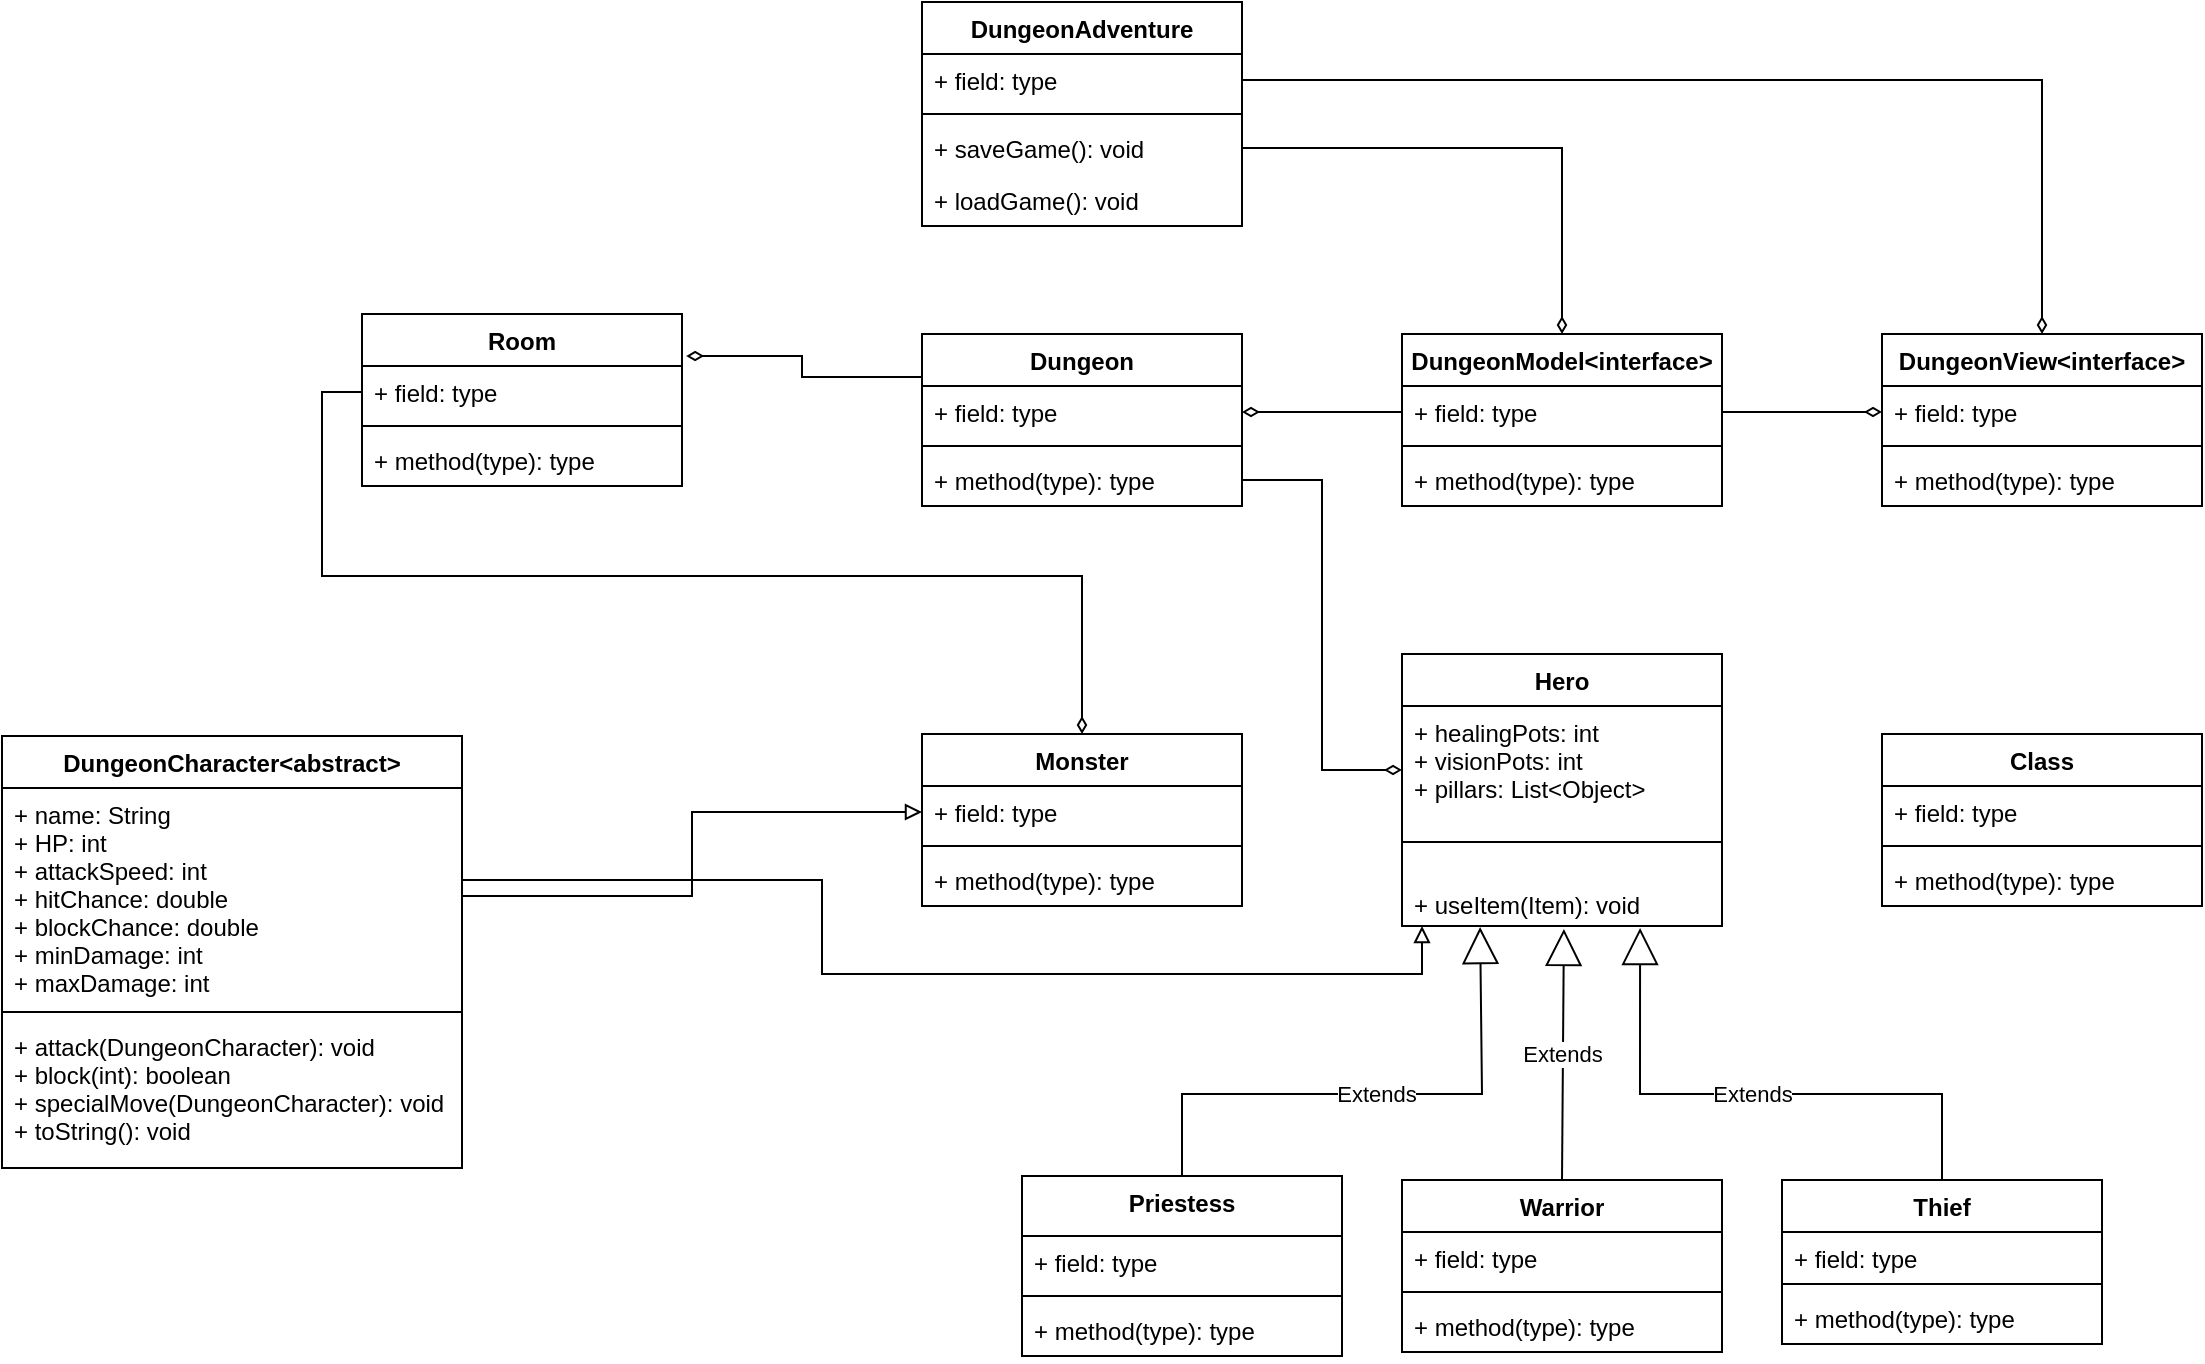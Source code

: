 <mxfile version="20.5.1" type="github">
  <diagram id="z6mJwRc4O_LnGbL8Kmjg" name="Page-1">
    <mxGraphModel dx="1888" dy="1743" grid="1" gridSize="10" guides="1" tooltips="1" connect="1" arrows="1" fold="1" page="1" pageScale="1" pageWidth="850" pageHeight="1100" math="0" shadow="0">
      <root>
        <mxCell id="0" />
        <mxCell id="1" parent="0" />
        <mxCell id="nbmygcf86C2PuPvqUZod-41" value="Monster" style="swimlane;fontStyle=1;align=center;verticalAlign=top;childLayout=stackLayout;horizontal=1;startSize=26;horizontalStack=0;resizeParent=1;resizeParentMax=0;resizeLast=0;collapsible=1;marginBottom=0;" parent="1" vertex="1">
          <mxGeometry x="120" y="280" width="160" height="86" as="geometry" />
        </mxCell>
        <mxCell id="nbmygcf86C2PuPvqUZod-42" value="+ field: type" style="text;strokeColor=none;fillColor=none;align=left;verticalAlign=top;spacingLeft=4;spacingRight=4;overflow=hidden;rotatable=0;points=[[0,0.5],[1,0.5]];portConstraint=eastwest;" parent="nbmygcf86C2PuPvqUZod-41" vertex="1">
          <mxGeometry y="26" width="160" height="26" as="geometry" />
        </mxCell>
        <mxCell id="nbmygcf86C2PuPvqUZod-43" value="" style="line;strokeWidth=1;fillColor=none;align=left;verticalAlign=middle;spacingTop=-1;spacingLeft=3;spacingRight=3;rotatable=0;labelPosition=right;points=[];portConstraint=eastwest;strokeColor=inherit;" parent="nbmygcf86C2PuPvqUZod-41" vertex="1">
          <mxGeometry y="52" width="160" height="8" as="geometry" />
        </mxCell>
        <mxCell id="nbmygcf86C2PuPvqUZod-44" value="+ method(type): type" style="text;strokeColor=none;fillColor=none;align=left;verticalAlign=top;spacingLeft=4;spacingRight=4;overflow=hidden;rotatable=0;points=[[0,0.5],[1,0.5]];portConstraint=eastwest;" parent="nbmygcf86C2PuPvqUZod-41" vertex="1">
          <mxGeometry y="60" width="160" height="26" as="geometry" />
        </mxCell>
        <mxCell id="nbmygcf86C2PuPvqUZod-45" value="DungeonCharacter&lt;abstract&gt;" style="swimlane;fontStyle=1;align=center;verticalAlign=top;childLayout=stackLayout;horizontal=1;startSize=26;horizontalStack=0;resizeParent=1;resizeParentMax=0;resizeLast=0;collapsible=1;marginBottom=0;" parent="1" vertex="1">
          <mxGeometry x="-340" y="281" width="230" height="216" as="geometry" />
        </mxCell>
        <mxCell id="nbmygcf86C2PuPvqUZod-46" value="+ name: String&#xa;+ HP: int&#xa;+ attackSpeed: int&#xa;+ hitChance: double&#xa;+ blockChance: double&#xa;+ minDamage: int&#xa;+ maxDamage: int&#xa;&#xa; " style="text;strokeColor=none;fillColor=none;align=left;verticalAlign=top;spacingLeft=4;spacingRight=4;overflow=hidden;rotatable=0;points=[[0,0.5],[1,0.5]];portConstraint=eastwest;" parent="nbmygcf86C2PuPvqUZod-45" vertex="1">
          <mxGeometry y="26" width="230" height="108" as="geometry" />
        </mxCell>
        <mxCell id="nbmygcf86C2PuPvqUZod-47" value="" style="line;strokeWidth=1;fillColor=none;align=left;verticalAlign=middle;spacingTop=-1;spacingLeft=3;spacingRight=3;rotatable=0;labelPosition=right;points=[];portConstraint=eastwest;strokeColor=inherit;" parent="nbmygcf86C2PuPvqUZod-45" vertex="1">
          <mxGeometry y="134" width="230" height="8" as="geometry" />
        </mxCell>
        <mxCell id="nbmygcf86C2PuPvqUZod-48" value="+ attack(DungeonCharacter): void&#xa;+ block(int): boolean&#xa;+ specialMove(DungeonCharacter): void&#xa;+ toString(): void" style="text;strokeColor=none;fillColor=none;align=left;verticalAlign=top;spacingLeft=4;spacingRight=4;overflow=hidden;rotatable=0;points=[[0,0.5],[1,0.5]];portConstraint=eastwest;" parent="nbmygcf86C2PuPvqUZod-45" vertex="1">
          <mxGeometry y="142" width="230" height="74" as="geometry" />
        </mxCell>
        <mxCell id="nbmygcf86C2PuPvqUZod-49" value="Hero" style="swimlane;fontStyle=1;align=center;verticalAlign=top;childLayout=stackLayout;horizontal=1;startSize=26;horizontalStack=0;resizeParent=1;resizeParentMax=0;resizeLast=0;collapsible=1;marginBottom=0;" parent="1" vertex="1">
          <mxGeometry x="360" y="240" width="160" height="136" as="geometry" />
        </mxCell>
        <mxCell id="nbmygcf86C2PuPvqUZod-50" value="+ healingPots: int&#xa;+ visionPots: int&#xa;+ pillars: List&lt;Object&gt;" style="text;strokeColor=none;fillColor=none;align=left;verticalAlign=top;spacingLeft=4;spacingRight=4;overflow=hidden;rotatable=0;points=[[0,0.5],[1,0.5]];portConstraint=eastwest;" parent="nbmygcf86C2PuPvqUZod-49" vertex="1">
          <mxGeometry y="26" width="160" height="64" as="geometry" />
        </mxCell>
        <mxCell id="nbmygcf86C2PuPvqUZod-51" value="" style="line;strokeWidth=1;fillColor=none;align=left;verticalAlign=middle;spacingTop=-1;spacingLeft=3;spacingRight=3;rotatable=0;labelPosition=right;points=[];portConstraint=eastwest;strokeColor=inherit;" parent="nbmygcf86C2PuPvqUZod-49" vertex="1">
          <mxGeometry y="90" width="160" height="8" as="geometry" />
        </mxCell>
        <mxCell id="nbmygcf86C2PuPvqUZod-52" value="&#xa;+ useItem(Item): void" style="text;strokeColor=none;fillColor=none;align=left;verticalAlign=top;spacingLeft=4;spacingRight=4;overflow=hidden;rotatable=0;points=[[0,0.5],[1,0.5]];portConstraint=eastwest;" parent="nbmygcf86C2PuPvqUZod-49" vertex="1">
          <mxGeometry y="98" width="160" height="38" as="geometry" />
        </mxCell>
        <mxCell id="nbmygcf86C2PuPvqUZod-53" value="Class" style="swimlane;fontStyle=1;align=center;verticalAlign=top;childLayout=stackLayout;horizontal=1;startSize=26;horizontalStack=0;resizeParent=1;resizeParentMax=0;resizeLast=0;collapsible=1;marginBottom=0;" parent="1" vertex="1">
          <mxGeometry x="600" y="280" width="160" height="86" as="geometry" />
        </mxCell>
        <mxCell id="nbmygcf86C2PuPvqUZod-54" value="+ field: type" style="text;strokeColor=none;fillColor=none;align=left;verticalAlign=top;spacingLeft=4;spacingRight=4;overflow=hidden;rotatable=0;points=[[0,0.5],[1,0.5]];portConstraint=eastwest;" parent="nbmygcf86C2PuPvqUZod-53" vertex="1">
          <mxGeometry y="26" width="160" height="26" as="geometry" />
        </mxCell>
        <mxCell id="nbmygcf86C2PuPvqUZod-55" value="" style="line;strokeWidth=1;fillColor=none;align=left;verticalAlign=middle;spacingTop=-1;spacingLeft=3;spacingRight=3;rotatable=0;labelPosition=right;points=[];portConstraint=eastwest;strokeColor=inherit;" parent="nbmygcf86C2PuPvqUZod-53" vertex="1">
          <mxGeometry y="52" width="160" height="8" as="geometry" />
        </mxCell>
        <mxCell id="nbmygcf86C2PuPvqUZod-56" value="+ method(type): type" style="text;strokeColor=none;fillColor=none;align=left;verticalAlign=top;spacingLeft=4;spacingRight=4;overflow=hidden;rotatable=0;points=[[0,0.5],[1,0.5]];portConstraint=eastwest;" parent="nbmygcf86C2PuPvqUZod-53" vertex="1">
          <mxGeometry y="60" width="160" height="26" as="geometry" />
        </mxCell>
        <mxCell id="nbmygcf86C2PuPvqUZod-57" value="DungeonView&lt;interface&gt;&#xa;" style="swimlane;fontStyle=1;align=center;verticalAlign=top;childLayout=stackLayout;horizontal=1;startSize=26;horizontalStack=0;resizeParent=1;resizeParentMax=0;resizeLast=0;collapsible=1;marginBottom=0;" parent="1" vertex="1">
          <mxGeometry x="600" y="80" width="160" height="86" as="geometry" />
        </mxCell>
        <mxCell id="nbmygcf86C2PuPvqUZod-58" value="+ field: type" style="text;strokeColor=none;fillColor=none;align=left;verticalAlign=top;spacingLeft=4;spacingRight=4;overflow=hidden;rotatable=0;points=[[0,0.5],[1,0.5]];portConstraint=eastwest;" parent="nbmygcf86C2PuPvqUZod-57" vertex="1">
          <mxGeometry y="26" width="160" height="26" as="geometry" />
        </mxCell>
        <mxCell id="nbmygcf86C2PuPvqUZod-59" value="" style="line;strokeWidth=1;fillColor=none;align=left;verticalAlign=middle;spacingTop=-1;spacingLeft=3;spacingRight=3;rotatable=0;labelPosition=right;points=[];portConstraint=eastwest;strokeColor=inherit;" parent="nbmygcf86C2PuPvqUZod-57" vertex="1">
          <mxGeometry y="52" width="160" height="8" as="geometry" />
        </mxCell>
        <mxCell id="nbmygcf86C2PuPvqUZod-60" value="+ method(type): type" style="text;strokeColor=none;fillColor=none;align=left;verticalAlign=top;spacingLeft=4;spacingRight=4;overflow=hidden;rotatable=0;points=[[0,0.5],[1,0.5]];portConstraint=eastwest;" parent="nbmygcf86C2PuPvqUZod-57" vertex="1">
          <mxGeometry y="60" width="160" height="26" as="geometry" />
        </mxCell>
        <mxCell id="nbmygcf86C2PuPvqUZod-61" value="DungeonModel&lt;interface&gt;&#xa;" style="swimlane;fontStyle=1;align=center;verticalAlign=top;childLayout=stackLayout;horizontal=1;startSize=26;horizontalStack=0;resizeParent=1;resizeParentMax=0;resizeLast=0;collapsible=1;marginBottom=0;" parent="1" vertex="1">
          <mxGeometry x="360" y="80" width="160" height="86" as="geometry" />
        </mxCell>
        <mxCell id="nbmygcf86C2PuPvqUZod-62" value="+ field: type" style="text;strokeColor=none;fillColor=none;align=left;verticalAlign=top;spacingLeft=4;spacingRight=4;overflow=hidden;rotatable=0;points=[[0,0.5],[1,0.5]];portConstraint=eastwest;" parent="nbmygcf86C2PuPvqUZod-61" vertex="1">
          <mxGeometry y="26" width="160" height="26" as="geometry" />
        </mxCell>
        <mxCell id="nbmygcf86C2PuPvqUZod-63" value="" style="line;strokeWidth=1;fillColor=none;align=left;verticalAlign=middle;spacingTop=-1;spacingLeft=3;spacingRight=3;rotatable=0;labelPosition=right;points=[];portConstraint=eastwest;strokeColor=inherit;" parent="nbmygcf86C2PuPvqUZod-61" vertex="1">
          <mxGeometry y="52" width="160" height="8" as="geometry" />
        </mxCell>
        <mxCell id="nbmygcf86C2PuPvqUZod-64" value="+ method(type): type" style="text;strokeColor=none;fillColor=none;align=left;verticalAlign=top;spacingLeft=4;spacingRight=4;overflow=hidden;rotatable=0;points=[[0,0.5],[1,0.5]];portConstraint=eastwest;" parent="nbmygcf86C2PuPvqUZod-61" vertex="1">
          <mxGeometry y="60" width="160" height="26" as="geometry" />
        </mxCell>
        <mxCell id="nbmygcf86C2PuPvqUZod-82" style="edgeStyle=orthogonalEdgeStyle;rounded=0;orthogonalLoop=1;jettySize=auto;html=1;exitX=0;exitY=0.25;exitDx=0;exitDy=0;entryX=1.013;entryY=-0.192;entryDx=0;entryDy=0;entryPerimeter=0;startArrow=none;startFill=0;endArrow=diamondThin;endFill=0;" parent="1" source="nbmygcf86C2PuPvqUZod-65" target="nbmygcf86C2PuPvqUZod-70" edge="1">
          <mxGeometry relative="1" as="geometry" />
        </mxCell>
        <mxCell id="nbmygcf86C2PuPvqUZod-65" value="Dungeon&#xa;" style="swimlane;fontStyle=1;align=center;verticalAlign=top;childLayout=stackLayout;horizontal=1;startSize=26;horizontalStack=0;resizeParent=1;resizeParentMax=0;resizeLast=0;collapsible=1;marginBottom=0;" parent="1" vertex="1">
          <mxGeometry x="120" y="80" width="160" height="86" as="geometry" />
        </mxCell>
        <mxCell id="nbmygcf86C2PuPvqUZod-66" value="+ field: type" style="text;strokeColor=none;fillColor=none;align=left;verticalAlign=top;spacingLeft=4;spacingRight=4;overflow=hidden;rotatable=0;points=[[0,0.5],[1,0.5]];portConstraint=eastwest;" parent="nbmygcf86C2PuPvqUZod-65" vertex="1">
          <mxGeometry y="26" width="160" height="26" as="geometry" />
        </mxCell>
        <mxCell id="nbmygcf86C2PuPvqUZod-67" value="" style="line;strokeWidth=1;fillColor=none;align=left;verticalAlign=middle;spacingTop=-1;spacingLeft=3;spacingRight=3;rotatable=0;labelPosition=right;points=[];portConstraint=eastwest;strokeColor=inherit;" parent="nbmygcf86C2PuPvqUZod-65" vertex="1">
          <mxGeometry y="52" width="160" height="8" as="geometry" />
        </mxCell>
        <mxCell id="nbmygcf86C2PuPvqUZod-68" value="+ method(type): type" style="text;strokeColor=none;fillColor=none;align=left;verticalAlign=top;spacingLeft=4;spacingRight=4;overflow=hidden;rotatable=0;points=[[0,0.5],[1,0.5]];portConstraint=eastwest;" parent="nbmygcf86C2PuPvqUZod-65" vertex="1">
          <mxGeometry y="60" width="160" height="26" as="geometry" />
        </mxCell>
        <mxCell id="nbmygcf86C2PuPvqUZod-69" value="Room" style="swimlane;fontStyle=1;align=center;verticalAlign=top;childLayout=stackLayout;horizontal=1;startSize=26;horizontalStack=0;resizeParent=1;resizeParentMax=0;resizeLast=0;collapsible=1;marginBottom=0;" parent="1" vertex="1">
          <mxGeometry x="-160" y="70" width="160" height="86" as="geometry" />
        </mxCell>
        <mxCell id="nbmygcf86C2PuPvqUZod-70" value="+ field: type" style="text;strokeColor=none;fillColor=none;align=left;verticalAlign=top;spacingLeft=4;spacingRight=4;overflow=hidden;rotatable=0;points=[[0,0.5],[1,0.5]];portConstraint=eastwest;" parent="nbmygcf86C2PuPvqUZod-69" vertex="1">
          <mxGeometry y="26" width="160" height="26" as="geometry" />
        </mxCell>
        <mxCell id="nbmygcf86C2PuPvqUZod-71" value="" style="line;strokeWidth=1;fillColor=none;align=left;verticalAlign=middle;spacingTop=-1;spacingLeft=3;spacingRight=3;rotatable=0;labelPosition=right;points=[];portConstraint=eastwest;strokeColor=inherit;" parent="nbmygcf86C2PuPvqUZod-69" vertex="1">
          <mxGeometry y="52" width="160" height="8" as="geometry" />
        </mxCell>
        <mxCell id="nbmygcf86C2PuPvqUZod-72" value="+ method(type): type" style="text;strokeColor=none;fillColor=none;align=left;verticalAlign=top;spacingLeft=4;spacingRight=4;overflow=hidden;rotatable=0;points=[[0,0.5],[1,0.5]];portConstraint=eastwest;" parent="nbmygcf86C2PuPvqUZod-69" vertex="1">
          <mxGeometry y="60" width="160" height="26" as="geometry" />
        </mxCell>
        <mxCell id="nbmygcf86C2PuPvqUZod-73" value="DungeonAdventure&#xa;" style="swimlane;fontStyle=1;align=center;verticalAlign=top;childLayout=stackLayout;horizontal=1;startSize=26;horizontalStack=0;resizeParent=1;resizeParentMax=0;resizeLast=0;collapsible=1;marginBottom=0;rounded=0;" parent="1" vertex="1">
          <mxGeometry x="120" y="-86" width="160" height="112" as="geometry" />
        </mxCell>
        <mxCell id="nbmygcf86C2PuPvqUZod-74" value="+ field: type" style="text;strokeColor=none;fillColor=none;align=left;verticalAlign=top;spacingLeft=4;spacingRight=4;overflow=hidden;rotatable=0;points=[[0,0.5],[1,0.5]];portConstraint=eastwest;" parent="nbmygcf86C2PuPvqUZod-73" vertex="1">
          <mxGeometry y="26" width="160" height="26" as="geometry" />
        </mxCell>
        <mxCell id="nbmygcf86C2PuPvqUZod-75" value="" style="line;strokeWidth=1;fillColor=none;align=left;verticalAlign=middle;spacingTop=-1;spacingLeft=3;spacingRight=3;rotatable=0;labelPosition=right;points=[];portConstraint=eastwest;strokeColor=inherit;" parent="nbmygcf86C2PuPvqUZod-73" vertex="1">
          <mxGeometry y="52" width="160" height="8" as="geometry" />
        </mxCell>
        <mxCell id="nbmygcf86C2PuPvqUZod-76" value="+ saveGame(): void&#xa;" style="text;strokeColor=none;fillColor=none;align=left;verticalAlign=top;spacingLeft=4;spacingRight=4;overflow=hidden;rotatable=0;points=[[0,0.5],[1,0.5]];portConstraint=eastwest;" parent="nbmygcf86C2PuPvqUZod-73" vertex="1">
          <mxGeometry y="60" width="160" height="26" as="geometry" />
        </mxCell>
        <mxCell id="nbmygcf86C2PuPvqUZod-81" value="+ loadGame(): void" style="text;strokeColor=none;fillColor=none;align=left;verticalAlign=top;spacingLeft=4;spacingRight=4;overflow=hidden;rotatable=0;points=[[0,0.5],[1,0.5]];portConstraint=eastwest;" parent="nbmygcf86C2PuPvqUZod-73" vertex="1">
          <mxGeometry y="86" width="160" height="26" as="geometry" />
        </mxCell>
        <mxCell id="nbmygcf86C2PuPvqUZod-83" style="edgeStyle=orthogonalEdgeStyle;rounded=0;orthogonalLoop=1;jettySize=auto;html=1;exitX=0;exitY=0.5;exitDx=0;exitDy=0;startArrow=none;startFill=0;endArrow=diamondThin;endFill=0;" parent="1" source="nbmygcf86C2PuPvqUZod-62" target="nbmygcf86C2PuPvqUZod-66" edge="1">
          <mxGeometry relative="1" as="geometry" />
        </mxCell>
        <mxCell id="nbmygcf86C2PuPvqUZod-86" style="edgeStyle=orthogonalEdgeStyle;rounded=0;orthogonalLoop=1;jettySize=auto;html=1;exitX=1;exitY=0.5;exitDx=0;exitDy=0;startArrow=none;startFill=0;endArrow=diamondThin;endFill=0;" parent="1" source="nbmygcf86C2PuPvqUZod-62" target="nbmygcf86C2PuPvqUZod-58" edge="1">
          <mxGeometry relative="1" as="geometry" />
        </mxCell>
        <mxCell id="nbmygcf86C2PuPvqUZod-88" style="edgeStyle=orthogonalEdgeStyle;rounded=0;orthogonalLoop=1;jettySize=auto;html=1;exitX=0;exitY=0.5;exitDx=0;exitDy=0;entryX=0.5;entryY=0;entryDx=0;entryDy=0;startArrow=none;startFill=0;endArrow=diamondThin;endFill=0;" parent="1" source="nbmygcf86C2PuPvqUZod-70" target="nbmygcf86C2PuPvqUZod-41" edge="1">
          <mxGeometry relative="1" as="geometry" />
        </mxCell>
        <mxCell id="nbmygcf86C2PuPvqUZod-89" style="edgeStyle=orthogonalEdgeStyle;rounded=0;orthogonalLoop=1;jettySize=auto;html=1;exitX=1;exitY=0.5;exitDx=0;exitDy=0;entryX=0;entryY=0.5;entryDx=0;entryDy=0;startArrow=none;startFill=0;endArrow=diamondThin;endFill=0;" parent="1" source="nbmygcf86C2PuPvqUZod-68" target="nbmygcf86C2PuPvqUZod-50" edge="1">
          <mxGeometry relative="1" as="geometry" />
        </mxCell>
        <mxCell id="nbmygcf86C2PuPvqUZod-90" style="edgeStyle=orthogonalEdgeStyle;rounded=0;orthogonalLoop=1;jettySize=auto;html=1;exitX=1;exitY=0.5;exitDx=0;exitDy=0;entryX=0;entryY=0.5;entryDx=0;entryDy=0;startArrow=none;startFill=0;endArrow=block;endFill=0;" parent="1" source="nbmygcf86C2PuPvqUZod-46" target="nbmygcf86C2PuPvqUZod-42" edge="1">
          <mxGeometry relative="1" as="geometry" />
        </mxCell>
        <mxCell id="nbmygcf86C2PuPvqUZod-91" style="edgeStyle=orthogonalEdgeStyle;rounded=0;orthogonalLoop=1;jettySize=auto;html=1;exitX=1;exitY=0.5;exitDx=0;exitDy=0;startArrow=none;startFill=0;endArrow=block;endFill=0;" parent="1" source="nbmygcf86C2PuPvqUZod-48" target="nbmygcf86C2PuPvqUZod-52" edge="1">
          <mxGeometry relative="1" as="geometry">
            <Array as="points">
              <mxPoint x="-110" y="353" />
              <mxPoint x="70" y="353" />
              <mxPoint x="70" y="400" />
              <mxPoint x="370" y="400" />
            </Array>
          </mxGeometry>
        </mxCell>
        <mxCell id="nbmygcf86C2PuPvqUZod-92" style="edgeStyle=orthogonalEdgeStyle;rounded=0;orthogonalLoop=1;jettySize=auto;html=1;exitX=1;exitY=0.5;exitDx=0;exitDy=0;entryX=0.5;entryY=0;entryDx=0;entryDy=0;startArrow=none;startFill=0;endArrow=diamondThin;endFill=0;" parent="1" source="nbmygcf86C2PuPvqUZod-76" target="nbmygcf86C2PuPvqUZod-61" edge="1">
          <mxGeometry relative="1" as="geometry" />
        </mxCell>
        <mxCell id="nbmygcf86C2PuPvqUZod-93" style="edgeStyle=orthogonalEdgeStyle;rounded=0;orthogonalLoop=1;jettySize=auto;html=1;exitX=1;exitY=0.5;exitDx=0;exitDy=0;entryX=0.5;entryY=0;entryDx=0;entryDy=0;startArrow=none;startFill=0;endArrow=diamondThin;endFill=0;" parent="1" source="nbmygcf86C2PuPvqUZod-74" target="nbmygcf86C2PuPvqUZod-57" edge="1">
          <mxGeometry relative="1" as="geometry" />
        </mxCell>
        <mxCell id="mgGbDgRRdJfgmlNicx-C-1" value="Priestess" style="swimlane;fontStyle=1;align=center;verticalAlign=top;childLayout=stackLayout;horizontal=1;startSize=30;horizontalStack=0;resizeParent=1;resizeParentMax=0;resizeLast=0;collapsible=1;marginBottom=0;" parent="1" vertex="1">
          <mxGeometry x="170" y="501" width="160" height="90" as="geometry" />
        </mxCell>
        <mxCell id="mgGbDgRRdJfgmlNicx-C-2" value="+ field: type" style="text;strokeColor=none;fillColor=none;align=left;verticalAlign=top;spacingLeft=4;spacingRight=4;overflow=hidden;rotatable=0;points=[[0,0.5],[1,0.5]];portConstraint=eastwest;" parent="mgGbDgRRdJfgmlNicx-C-1" vertex="1">
          <mxGeometry y="30" width="160" height="26" as="geometry" />
        </mxCell>
        <mxCell id="mgGbDgRRdJfgmlNicx-C-3" value="" style="line;strokeWidth=1;fillColor=none;align=left;verticalAlign=middle;spacingTop=-1;spacingLeft=3;spacingRight=3;rotatable=0;labelPosition=right;points=[];portConstraint=eastwest;strokeColor=inherit;" parent="mgGbDgRRdJfgmlNicx-C-1" vertex="1">
          <mxGeometry y="56" width="160" height="8" as="geometry" />
        </mxCell>
        <mxCell id="mgGbDgRRdJfgmlNicx-C-4" value="+ method(type): type" style="text;strokeColor=none;fillColor=none;align=left;verticalAlign=top;spacingLeft=4;spacingRight=4;overflow=hidden;rotatable=0;points=[[0,0.5],[1,0.5]];portConstraint=eastwest;" parent="mgGbDgRRdJfgmlNicx-C-1" vertex="1">
          <mxGeometry y="64" width="160" height="26" as="geometry" />
        </mxCell>
        <mxCell id="mgGbDgRRdJfgmlNicx-C-5" value="Warrior" style="swimlane;fontStyle=1;align=center;verticalAlign=top;childLayout=stackLayout;horizontal=1;startSize=26;horizontalStack=0;resizeParent=1;resizeParentMax=0;resizeLast=0;collapsible=1;marginBottom=0;" parent="1" vertex="1">
          <mxGeometry x="360" y="503" width="160" height="86" as="geometry" />
        </mxCell>
        <mxCell id="mgGbDgRRdJfgmlNicx-C-6" value="+ field: type" style="text;strokeColor=none;fillColor=none;align=left;verticalAlign=top;spacingLeft=4;spacingRight=4;overflow=hidden;rotatable=0;points=[[0,0.5],[1,0.5]];portConstraint=eastwest;" parent="mgGbDgRRdJfgmlNicx-C-5" vertex="1">
          <mxGeometry y="26" width="160" height="26" as="geometry" />
        </mxCell>
        <mxCell id="mgGbDgRRdJfgmlNicx-C-7" value="" style="line;strokeWidth=1;fillColor=none;align=left;verticalAlign=middle;spacingTop=-1;spacingLeft=3;spacingRight=3;rotatable=0;labelPosition=right;points=[];portConstraint=eastwest;strokeColor=inherit;" parent="mgGbDgRRdJfgmlNicx-C-5" vertex="1">
          <mxGeometry y="52" width="160" height="8" as="geometry" />
        </mxCell>
        <mxCell id="mgGbDgRRdJfgmlNicx-C-8" value="+ method(type): type" style="text;strokeColor=none;fillColor=none;align=left;verticalAlign=top;spacingLeft=4;spacingRight=4;overflow=hidden;rotatable=0;points=[[0,0.5],[1,0.5]];portConstraint=eastwest;" parent="mgGbDgRRdJfgmlNicx-C-5" vertex="1">
          <mxGeometry y="60" width="160" height="26" as="geometry" />
        </mxCell>
        <mxCell id="mgGbDgRRdJfgmlNicx-C-9" value="Thief" style="swimlane;fontStyle=1;align=center;verticalAlign=top;childLayout=stackLayout;horizontal=1;startSize=26;horizontalStack=0;resizeParent=1;resizeParentMax=0;resizeLast=0;collapsible=1;marginBottom=0;" parent="1" vertex="1">
          <mxGeometry x="550" y="503" width="160" height="82" as="geometry" />
        </mxCell>
        <mxCell id="mgGbDgRRdJfgmlNicx-C-10" value="+ field: type" style="text;strokeColor=none;fillColor=none;align=left;verticalAlign=top;spacingLeft=4;spacingRight=4;overflow=hidden;rotatable=0;points=[[0,0.5],[1,0.5]];portConstraint=eastwest;" parent="mgGbDgRRdJfgmlNicx-C-9" vertex="1">
          <mxGeometry y="26" width="160" height="22" as="geometry" />
        </mxCell>
        <mxCell id="mgGbDgRRdJfgmlNicx-C-11" value="" style="line;strokeWidth=1;fillColor=none;align=left;verticalAlign=middle;spacingTop=-1;spacingLeft=3;spacingRight=3;rotatable=0;labelPosition=right;points=[];portConstraint=eastwest;strokeColor=inherit;" parent="mgGbDgRRdJfgmlNicx-C-9" vertex="1">
          <mxGeometry y="48" width="160" height="8" as="geometry" />
        </mxCell>
        <mxCell id="mgGbDgRRdJfgmlNicx-C-12" value="+ method(type): type" style="text;strokeColor=none;fillColor=none;align=left;verticalAlign=top;spacingLeft=4;spacingRight=4;overflow=hidden;rotatable=0;points=[[0,0.5],[1,0.5]];portConstraint=eastwest;" parent="mgGbDgRRdJfgmlNicx-C-9" vertex="1">
          <mxGeometry y="56" width="160" height="26" as="geometry" />
        </mxCell>
        <mxCell id="mgGbDgRRdJfgmlNicx-C-13" value="Extends" style="endArrow=block;endSize=16;endFill=0;html=1;rounded=0;exitX=0.5;exitY=0;exitDx=0;exitDy=0;entryX=0.244;entryY=1.013;entryDx=0;entryDy=0;entryPerimeter=0;" parent="1" source="mgGbDgRRdJfgmlNicx-C-1" target="nbmygcf86C2PuPvqUZod-52" edge="1">
          <mxGeometry width="160" relative="1" as="geometry">
            <mxPoint x="400" y="330" as="sourcePoint" />
            <mxPoint x="560" y="330" as="targetPoint" />
            <Array as="points">
              <mxPoint x="250" y="460" />
              <mxPoint x="400" y="460" />
            </Array>
          </mxGeometry>
        </mxCell>
        <mxCell id="mgGbDgRRdJfgmlNicx-C-16" value="Extends" style="endArrow=block;endSize=16;endFill=0;html=1;rounded=0;exitX=0.5;exitY=0;exitDx=0;exitDy=0;entryX=0.506;entryY=1.038;entryDx=0;entryDy=0;entryPerimeter=0;" parent="1" source="mgGbDgRRdJfgmlNicx-C-5" target="nbmygcf86C2PuPvqUZod-52" edge="1">
          <mxGeometry width="160" relative="1" as="geometry">
            <mxPoint x="400" y="430" as="sourcePoint" />
            <mxPoint x="560" y="430" as="targetPoint" />
          </mxGeometry>
        </mxCell>
        <mxCell id="mgGbDgRRdJfgmlNicx-C-17" value="Extends" style="endArrow=block;endSize=16;endFill=0;html=1;rounded=0;exitX=0.5;exitY=0;exitDx=0;exitDy=0;entryX=0.744;entryY=1.025;entryDx=0;entryDy=0;entryPerimeter=0;" parent="1" source="mgGbDgRRdJfgmlNicx-C-9" target="nbmygcf86C2PuPvqUZod-52" edge="1">
          <mxGeometry width="160" relative="1" as="geometry">
            <mxPoint x="400" y="430" as="sourcePoint" />
            <mxPoint x="560" y="430" as="targetPoint" />
            <Array as="points">
              <mxPoint x="630" y="460" />
              <mxPoint x="479" y="460" />
            </Array>
          </mxGeometry>
        </mxCell>
      </root>
    </mxGraphModel>
  </diagram>
</mxfile>
